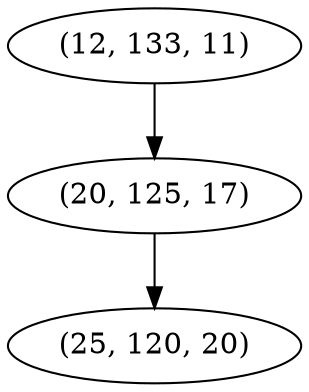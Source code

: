 digraph tree {
    "(12, 133, 11)";
    "(20, 125, 17)";
    "(25, 120, 20)";
    "(12, 133, 11)" -> "(20, 125, 17)";
    "(20, 125, 17)" -> "(25, 120, 20)";
}
